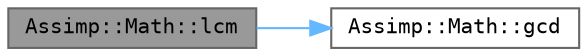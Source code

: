 digraph "Assimp::Math::lcm"
{
 // LATEX_PDF_SIZE
  bgcolor="transparent";
  edge [fontname=Terminal,fontsize=10,labelfontname=Helvetica,labelfontsize=10];
  node [fontname=Terminal,fontsize=10,shape=box,height=0.2,width=0.4];
  rankdir="LR";
  Node1 [label="Assimp::Math::lcm",height=0.2,width=0.4,color="gray40", fillcolor="grey60", style="filled", fontcolor="black",tooltip="Will return the greatest common divisor."];
  Node1 -> Node2 [color="steelblue1",style="solid"];
  Node2 [label="Assimp::Math::gcd",height=0.2,width=0.4,color="grey40", fillcolor="white", style="filled",URL="$namespace_assimp_1_1_math.html#a35dbf295d7708e2cffd2428d8d8f109a",tooltip="Will return the greatest common divisor."];
}
